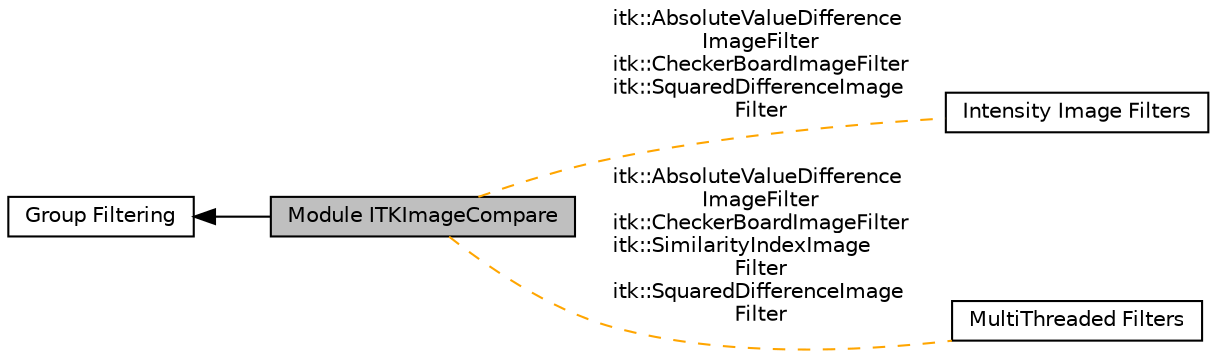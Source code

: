 digraph "Module ITKImageCompare"
{
  edge [fontname="Helvetica",fontsize="10",labelfontname="Helvetica",labelfontsize="10"];
  node [fontname="Helvetica",fontsize="10",shape=box];
  rankdir=LR;
  Node2 [label="Group Filtering",height=0.2,width=0.4,color="black", fillcolor="white", style="filled",URL="$group__Group-Filtering.html",tooltip=" "];
  Node1 [label="Module ITKImageCompare",height=0.2,width=0.4,color="black", fillcolor="grey75", style="filled", fontcolor="black",tooltip=" "];
  Node3 [label="Intensity Image Filters",height=0.2,width=0.4,color="black", fillcolor="white", style="filled",URL="$group__IntensityImageFilters.html",tooltip=" "];
  Node4 [label="MultiThreaded Filters",height=0.2,width=0.4,color="black", fillcolor="white", style="filled",URL="$group__MultiThreaded.html",tooltip=" "];
  Node2->Node1 [shape=plaintext, dir="back", style="solid"];
  Node1->Node3 [shape=plaintext, label="itk::AbsoluteValueDifference\lImageFilter\nitk::CheckerBoardImageFilter\nitk::SquaredDifferenceImage\lFilter", color="orange", dir="none", style="dashed"];
  Node1->Node4 [shape=plaintext, label="itk::AbsoluteValueDifference\lImageFilter\nitk::CheckerBoardImageFilter\nitk::SimilarityIndexImage\lFilter\nitk::SquaredDifferenceImage\lFilter", color="orange", dir="none", style="dashed"];
}
